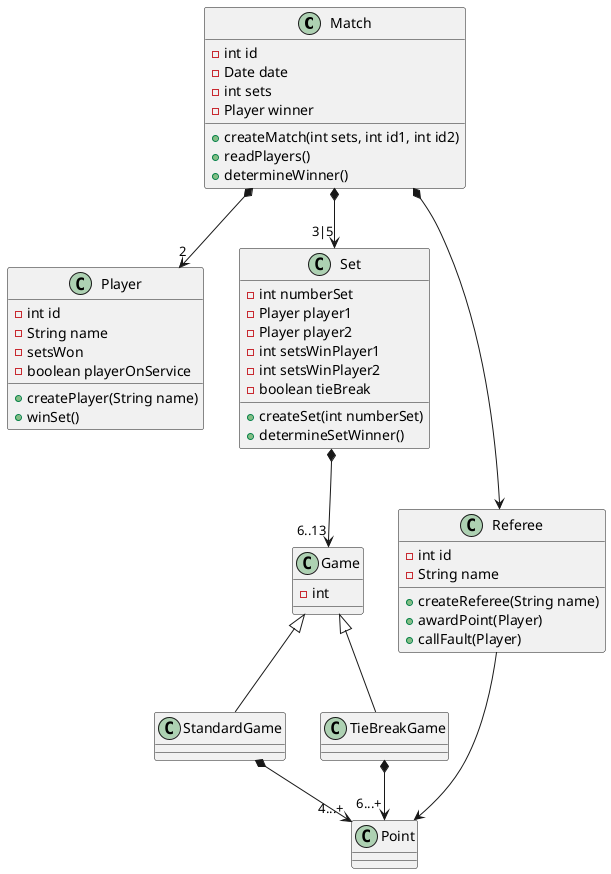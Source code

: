 @startuml

Match *-down-> "2" Player
Match *-down-> "3|5" Set
Match *-down-> Referee

Referee -down-> Point

Set *-down-> "6..13" Game

Game <|-down- StandardGame
Game <|-down- TieBreakGame

StandardGame *-down-> "4...+" Point
TieBreakGame *-down-> "6...+" Point



class Match {
- int id
- Date date
- int sets
- Player winner

+ createMatch(int sets, int id1, int id2)
+ readPlayers()
+ determineWinner()
}

class Player {
- int id
- String name
- setsWon
- boolean playerOnService

+ createPlayer(String name)
+ winSet()
}

class Referee {
- int id
- String name

+ createReferee(String name)
+ awardPoint(Player)
+ callFault(Player)
}

class Set {
- int numberSet
- Player player1
- Player player2
- int setsWinPlayer1
- int setsWinPlayer2
- boolean tieBreak
+ createSet(int numberSet)
+ determineSetWinner()
}

class Game {
- int

}

class TieBreakGame {
}

@enduml